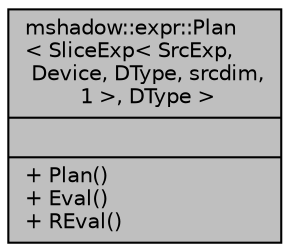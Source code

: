 digraph "mshadow::expr::Plan&lt; SliceExp&lt; SrcExp, Device, DType, srcdim, 1 &gt;, DType &gt;"
{
 // LATEX_PDF_SIZE
  edge [fontname="Helvetica",fontsize="10",labelfontname="Helvetica",labelfontsize="10"];
  node [fontname="Helvetica",fontsize="10",shape=record];
  Node1 [label="{mshadow::expr::Plan\l\< SliceExp\< SrcExp,\l Device, DType, srcdim,\l 1 \>, DType \>\n||+ Plan()\l+ Eval()\l+ REval()\l}",height=0.2,width=0.4,color="black", fillcolor="grey75", style="filled", fontcolor="black",tooltip=" "];
}
